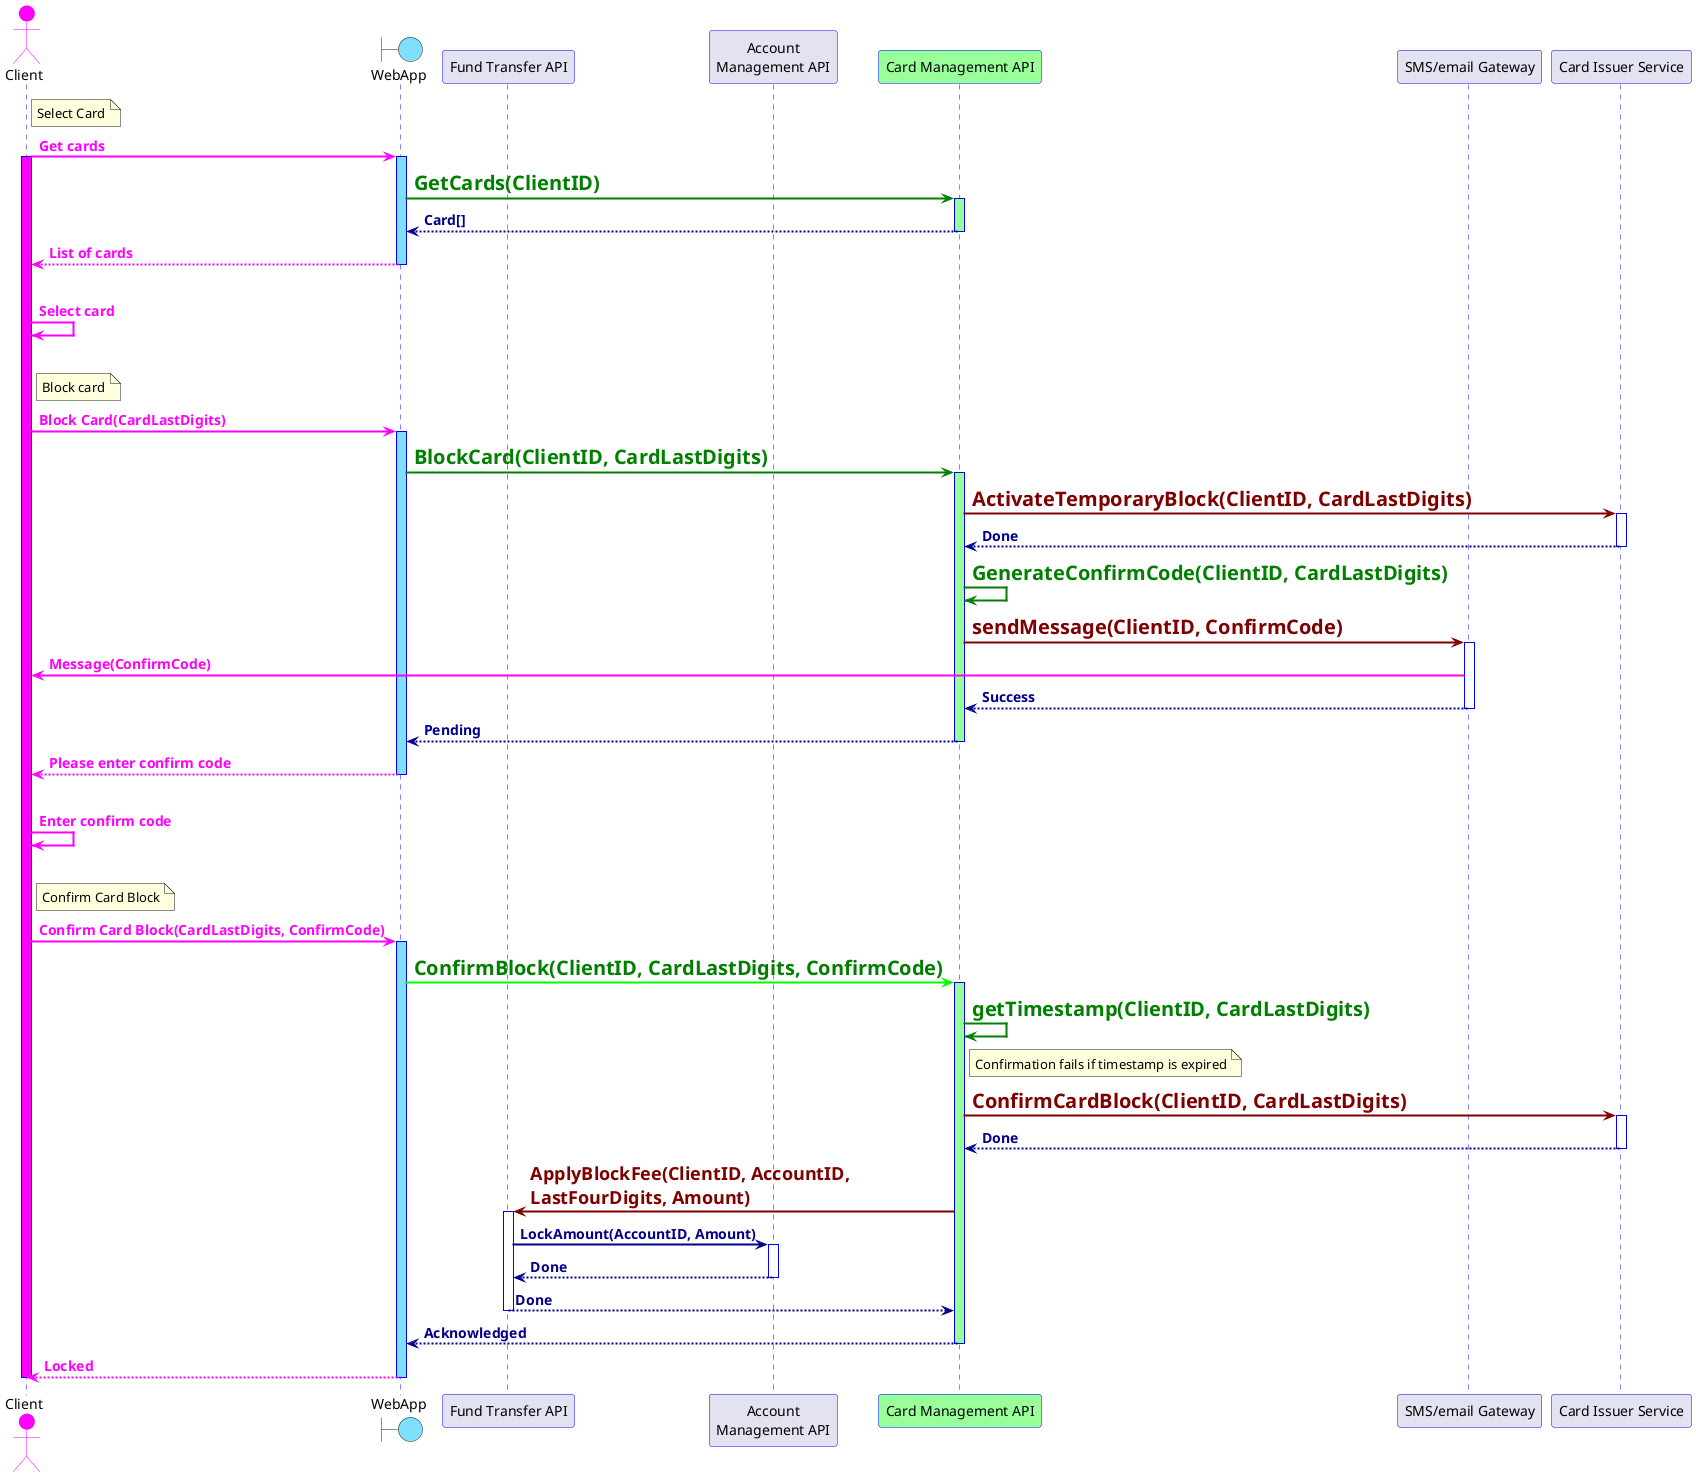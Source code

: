 @startuml

skinparam sequence {
    ArrowThickness 2
    ArrowColor DarkBlue
    LifeLineBorderColor Blue
    ActorBorderColor #FF00FF
    ParticipantBorderColor Blue
}
skinparam arrow {
    FontColor DarkBlue
    FontSize 14
    FontStyle bold
}

actor Client #FF00FF
boundary WebApp #7FDFFF

participant "Fund Transfer API" as Transfer
participant "Account\nManagement API" as AccountMgmt
participant "Card Management API" as CardMgmt #99FF99
participant "SMS/email Gateway" as SMS
participant "Card Issuer Service" as Issuer


note right of Client
Select Card
end note
Client-[#FF00FF]>WebApp:<font color=#FF00FF>Get cards
activate Client #FF00FF
activate WebApp #7FDFFF
WebApp-[#007F00]>CardMgmt: <font color=#007F00 size=20><b>GetCards(ClientID)
activate CardMgmt #99FF99
WebApp<--CardMgmt: Card[]
deactivate CardMgmt
Client<[#FF00FF]--WebApp: <font color=#FF00FF>List of cards
deactivate WebApp

|||
Client-[#FF00FF]>Client: <font color=#FF00FF>Select card
|||

note right of Client
Block card
end note
Client-[#FF00FF]>WebApp: <font color=#FF00FF>Block Card(CardLastDigits)
activate WebApp #7FDFFF
WebApp-[#007F00]>CardMgmt: <font color=#007F00 size=20><b>BlockCard(ClientID, CardLastDigits)
activate CardMgmt #99FF99
CardMgmt-[#7F0000]>Issuer: <font color=#7F0000 size=20><b>ActivateTemporaryBlock(ClientID, CardLastDigits)
activate Issuer
CardMgmt<--Issuer: Done
deactivate Issuer
CardMgmt-[#007F00]>CardMgmt: <font color=#007F00 size=20><b>GenerateConfirmCode(ClientID, CardLastDigits)
CardMgmt-[#7F0000]>SMS: <font color=#7F0000 size=20><b>sendMessage(ClientID, ConfirmCode)
activate SMS
SMS-[#FF00FF]>Client: <font color=#FF00FF>Message(ConfirmCode)
CardMgmt<--SMS: Success
deactivate SMS
WebApp<--CardMgmt:Pending
deactivate CardMgmt
Client<[#FF00FF]--WebApp: <font color=#FF00FF>Please enter confirm code
deactivate WebApp

|||
Client-[#FF00FF]>Client: <font color=#FF00FF>Enter confirm code
|||

note right of Client
Confirm Card Block
end note
Client-[#FF00FF]>WebApp:<font color=#FF00FF>Confirm Card Block(CardLastDigits, ConfirmCode)
activate WebApp #7FDFFF
WebApp-[#00FF00]>CardMgmt:<font color=#007F00 size=20><b>ConfirmBlock(ClientID, CardLastDigits, ConfirmCode)
activate CardMgmt #99FF99
CardMgmt-[#007F00]>CardMgmt: <font color=#007F00 size=20><b>getTimestamp(ClientID, CardLastDigits)
note right of CardMgmt
Confirmation fails if timestamp is expired
end note
CardMgmt-[#7F0000]>Issuer: <font color=#7F0000 size=20><b>ConfirmCardBlock(ClientID, CardLastDigits)
activate Issuer
CardMgmt<--Issuer: Done
deactivate Issuer
CardMgmt-[#7F0000]>Transfer: <font color=#7F0000 size=18>ApplyBlockFee(ClientID, AccountID,\n<font color=#7F0000 size=18>LastFourDigits, Amount)
activate Transfer
Transfer->AccountMgmt: LockAmount(AccountID, Amount)
activate AccountMgmt
Transfer<--AccountMgmt: Done
deactivate AccountMgmt
CardMgmt<--Transfer: Done
deactivate Transfer
WebApp<--CardMgmt: Acknowledged
deactivate CardMgmt
Client<[#FF00FF]--WebApp: <font color=#FF00FF>Locked
deactivate WebApp
deactivate Client

@enduml